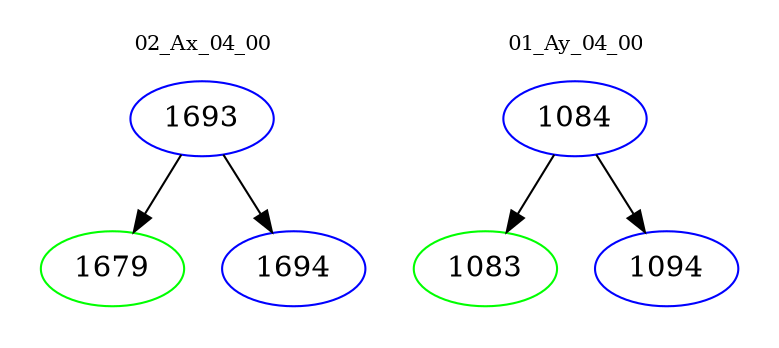digraph{
subgraph cluster_0 {
color = white
label = "02_Ax_04_00";
fontsize=10;
T0_1693 [label="1693", color="blue"]
T0_1693 -> T0_1679 [color="black"]
T0_1679 [label="1679", color="green"]
T0_1693 -> T0_1694 [color="black"]
T0_1694 [label="1694", color="blue"]
}
subgraph cluster_1 {
color = white
label = "01_Ay_04_00";
fontsize=10;
T1_1084 [label="1084", color="blue"]
T1_1084 -> T1_1083 [color="black"]
T1_1083 [label="1083", color="green"]
T1_1084 -> T1_1094 [color="black"]
T1_1094 [label="1094", color="blue"]
}
}
